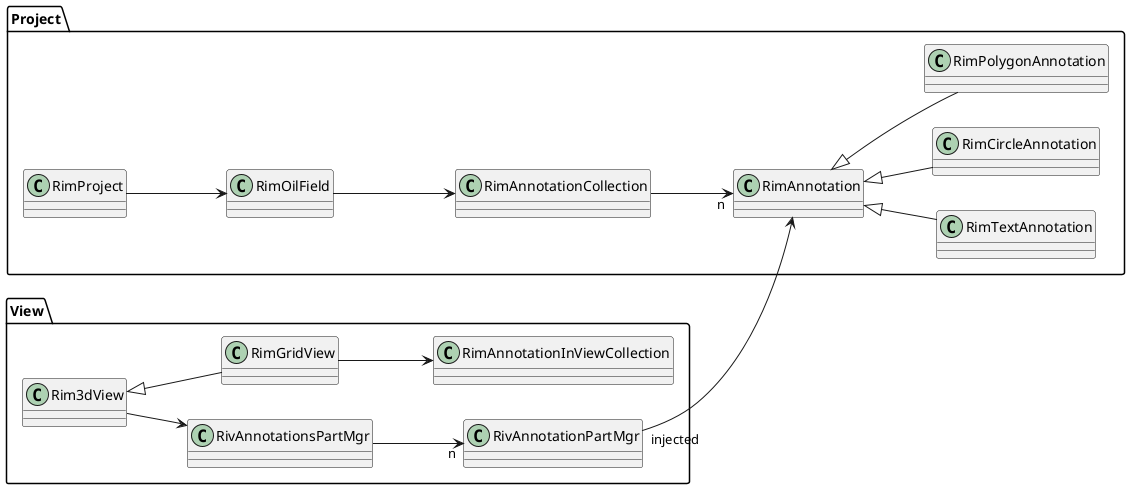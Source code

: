 @startuml
left to right direction

package "Project" {
RimProject --> RimOilField
RimOilField --> RimAnnotationCollection
RimAnnotationCollection --> "n" RimAnnotation

RimAnnotation <|-- RimTextAnnotation
RimAnnotation <|-- RimCircleAnnotation
RimAnnotation <|-- RimPolygonAnnotation
}

package "View" {
Rim3dView --> RivAnnotationsPartMgr
Rim3dView <|-- RimGridView
RimGridView --> RimAnnotationInViewCollection
RivAnnotationsPartMgr --> "n" RivAnnotationPartMgr
RivAnnotationPartMgr "injected" --> RimAnnotation
}

@enduml
